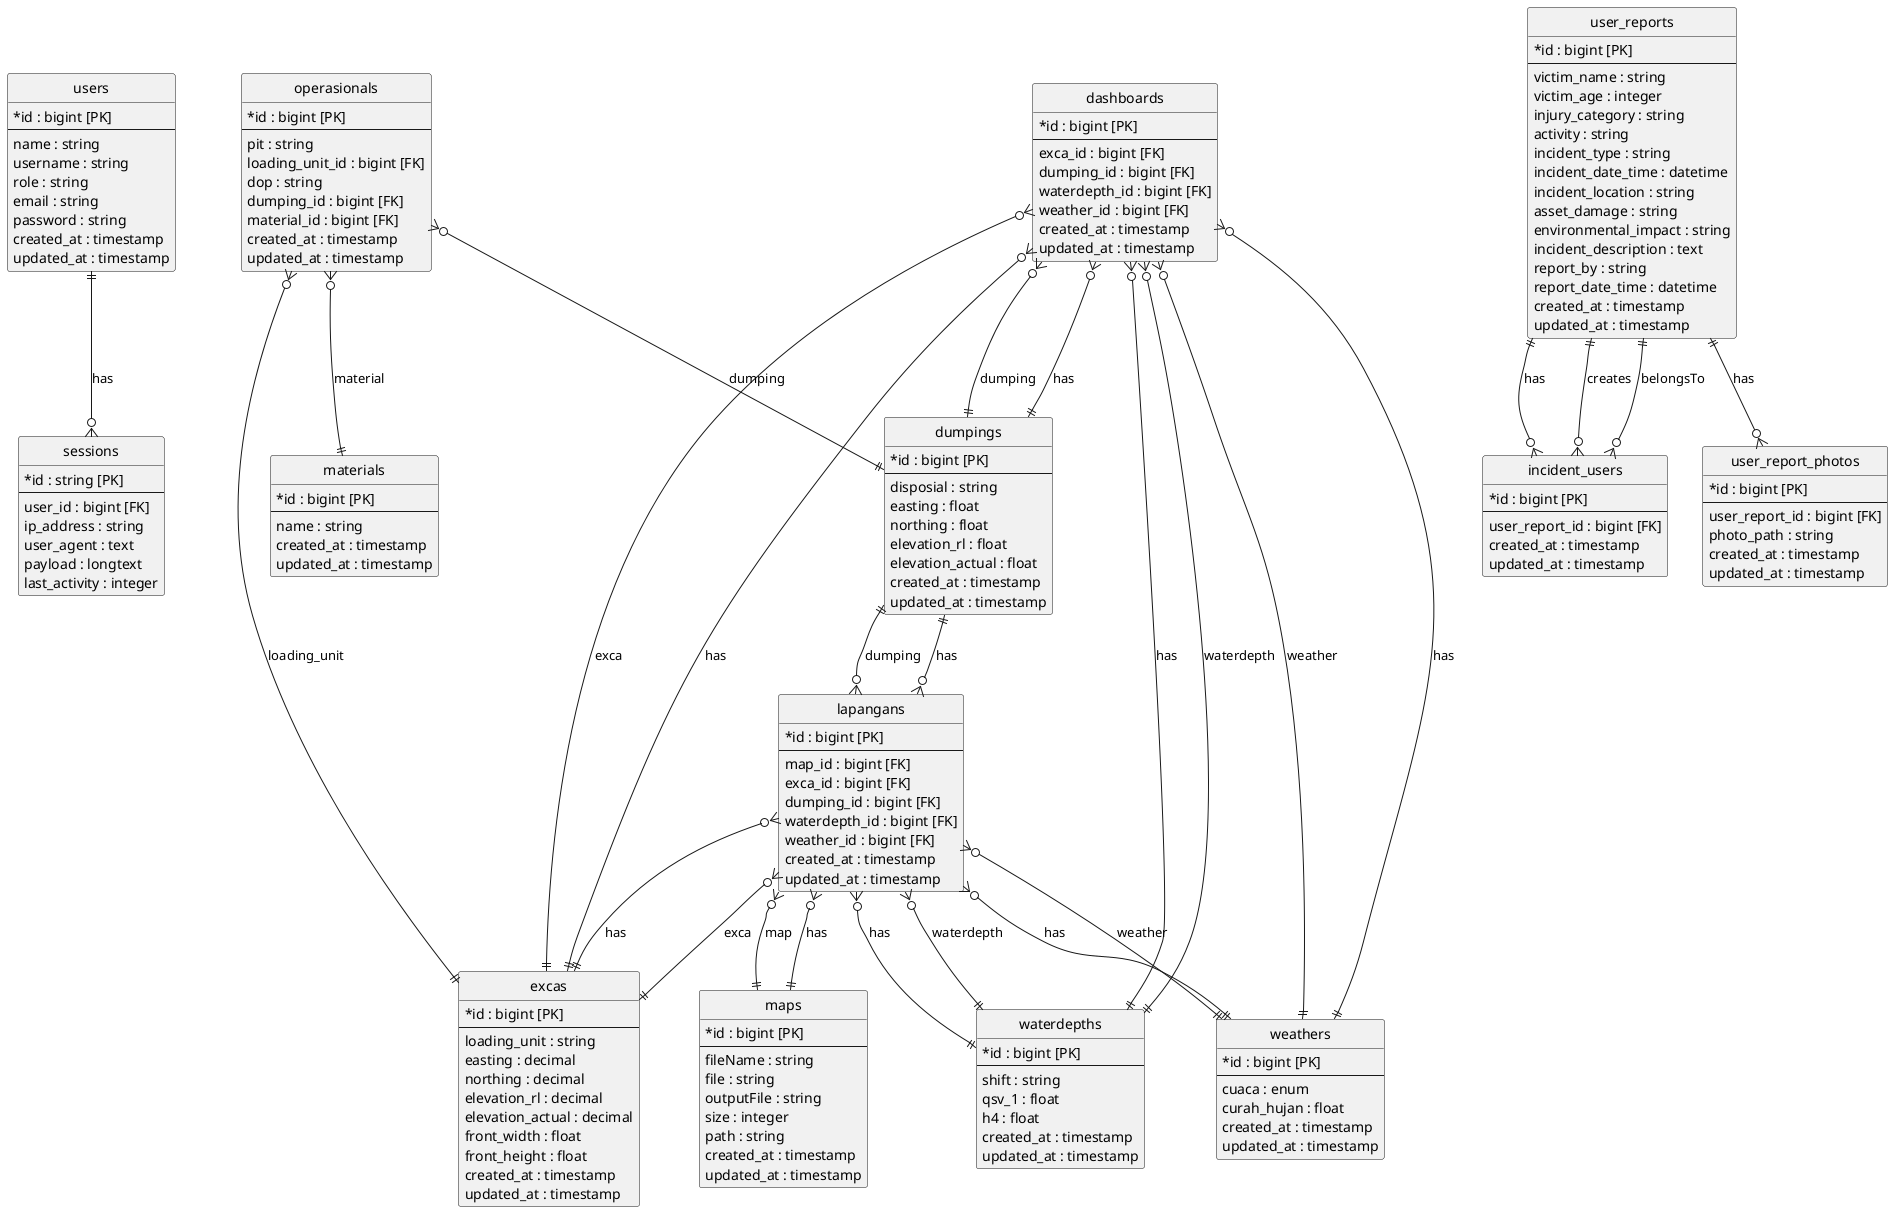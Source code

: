 @startuml Locatorgis

' Define skin parameters for better readability
skinparam classAttributeIconSize 0
hide circle

entity users {
  *id : bigint [PK]
  --
  name : string
  username : string
  role : string
  email : string
  password : string
  created_at : timestamp
  updated_at : timestamp
}

entity sessions {
  *id : string [PK]
  --
  user_id : bigint [FK]
  ip_address : string
  user_agent : text
  payload : longtext
  last_activity : integer
}

entity dashboards {
  *id : bigint [PK]
  --
  exca_id : bigint [FK]
  dumping_id : bigint [FK]
  waterdepth_id : bigint [FK]
  weather_id : bigint [FK]
  created_at : timestamp
  updated_at : timestamp
}

entity dumpings {
  *id : bigint [PK]
  --
  disposial : string
  easting : float
  northing : float
  elevation_rl : float
  elevation_actual : float
  created_at : timestamp
  updated_at : timestamp
}

entity materials {
  *id : bigint [PK]
  --
  name : string
  created_at : timestamp
  updated_at : timestamp
}

entity weathers {
  *id : bigint [PK]
  --
  cuaca : enum
  curah_hujan : float
  created_at : timestamp
  updated_at : timestamp
}

entity waterdepths {
  *id : bigint [PK]
  --
  shift : string
  qsv_1 : float
  h4 : float
  created_at : timestamp
  updated_at : timestamp
}

entity maps {
  *id : bigint [PK]
  --
  fileName : string
  file : string
  outputFile : string
  size : integer
  path : string
  created_at : timestamp
  updated_at : timestamp
}

entity excas {
  *id : bigint [PK]
  --
  loading_unit : string
  easting : decimal
  northing : decimal
  elevation_rl : decimal
  elevation_actual : decimal
  front_width : float
  front_height : float
  created_at : timestamp
  updated_at : timestamp
}

entity lapangans {
  *id : bigint [PK]
  --
  map_id : bigint [FK]
  exca_id : bigint [FK]
  dumping_id : bigint [FK]
  waterdepth_id : bigint [FK]
  weather_id : bigint [FK]
  created_at : timestamp
  updated_at : timestamp
}

entity user_reports {
  *id : bigint [PK]
  --
  victim_name : string
  victim_age : integer
  injury_category : string
  activity : string
  incident_type : string
  incident_date_time : datetime
  incident_location : string
  asset_damage : string
  environmental_impact : string
  incident_description : text
  report_by : string
  report_date_time : datetime
  created_at : timestamp
  updated_at : timestamp
}

entity incident_users {
  *id : bigint [PK]
  --
  user_report_id : bigint [FK]
  created_at : timestamp
  updated_at : timestamp
}

entity operasionals {
  *id : bigint [PK]
  --
  pit : string
  loading_unit_id : bigint [FK]
  dop : string
  dumping_id : bigint [FK]
  material_id : bigint [FK]
  created_at : timestamp
  updated_at : timestamp
}

entity user_report_photos {
  *id : bigint [PK]
  --
  user_report_id : bigint [FK]
  photo_path : string
  created_at : timestamp
  updated_at : timestamp
}

' RELATIONS
users ||--o{ sessions : has
user_reports ||--o{ incident_users : has
user_reports ||--o{ user_report_photos : has

excas ||--o{ dashboards : has
excas ||--o{ lapangans : has
dumpings ||--o{ dashboards : has
dumpings ||--o{ lapangans : has
waterdepths ||--o{ dashboards : has
waterdepths ||--o{ lapangans : has
weathers ||--o{ dashboards : has
weathers ||--o{ lapangans : has
maps ||--o{ lapangans : has

user_reports ||--o{ incident_users : creates
incident_users }o--|| user_reports : belongsTo

operasionals }o--|| excas : loading_unit
operasionals }o--|| dumpings : dumping
operasionals }o--|| materials : material

lapangans }o--|| maps : map
lapangans }o--|| excas : exca
lapangans }o--|| dumpings : dumping
lapangans }o--|| waterdepths : waterdepth
lapangans }o--|| weathers : weather

dashboards }o--|| excas : exca
dashboards }o--|| dumpings : dumping
dashboards }o--|| waterdepths : waterdepth
dashboards }o--|| weathers : weather

@enduml
